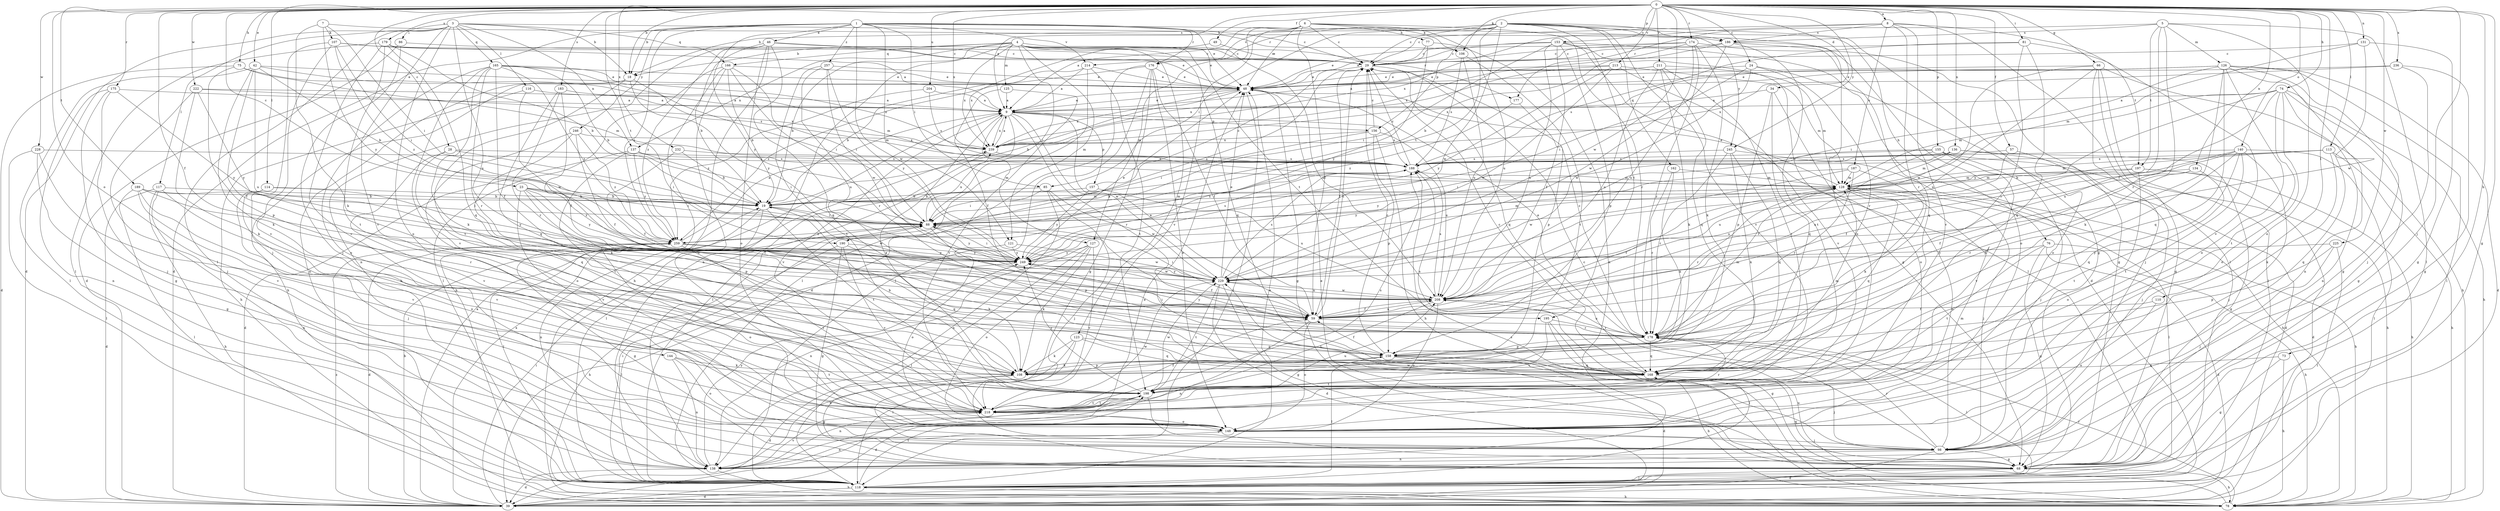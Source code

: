 strict digraph  {
0;
1;
2;
3;
4;
5;
6;
7;
8;
9;
18;
19;
23;
24;
28;
29;
34;
39;
42;
46;
48;
49;
57;
59;
66;
68;
73;
74;
75;
76;
77;
78;
81;
85;
86;
88;
98;
106;
107;
108;
110;
113;
114;
116;
117;
118;
121;
123;
125;
126;
127;
128;
131;
134;
136;
137;
138;
140;
144;
148;
153;
155;
156;
157;
158;
162;
165;
166;
168;
174;
175;
176;
177;
178;
179;
183;
186;
187;
188;
189;
190;
195;
197;
198;
204;
208;
211;
213;
214;
218;
222;
225;
228;
229;
232;
236;
239;
245;
246;
249;
257;
259;
0 -> 8  [label=a];
0 -> 9  [label=a];
0 -> 18  [label=b];
0 -> 23  [label=c];
0 -> 24  [label=c];
0 -> 28  [label=c];
0 -> 34  [label=d];
0 -> 42  [label=e];
0 -> 49  [label=f];
0 -> 57  [label=f];
0 -> 59  [label=f];
0 -> 66  [label=g];
0 -> 68  [label=g];
0 -> 73  [label=h];
0 -> 74  [label=h];
0 -> 75  [label=h];
0 -> 81  [label=i];
0 -> 98  [label=j];
0 -> 106  [label=k];
0 -> 110  [label=l];
0 -> 113  [label=l];
0 -> 114  [label=l];
0 -> 131  [label=n];
0 -> 134  [label=n];
0 -> 136  [label=n];
0 -> 140  [label=o];
0 -> 144  [label=o];
0 -> 153  [label=p];
0 -> 155  [label=p];
0 -> 174  [label=r];
0 -> 175  [label=r];
0 -> 179  [label=s];
0 -> 183  [label=s];
0 -> 189  [label=t];
0 -> 190  [label=t];
0 -> 204  [label=u];
0 -> 211  [label=v];
0 -> 213  [label=v];
0 -> 222  [label=w];
0 -> 225  [label=w];
0 -> 228  [label=w];
0 -> 229  [label=w];
0 -> 232  [label=x];
0 -> 236  [label=x];
0 -> 239  [label=x];
0 -> 245  [label=y];
1 -> 18  [label=b];
1 -> 29  [label=c];
1 -> 39  [label=d];
1 -> 46  [label=e];
1 -> 48  [label=e];
1 -> 85  [label=i];
1 -> 121  [label=m];
1 -> 176  [label=r];
1 -> 214  [label=v];
1 -> 229  [label=w];
1 -> 245  [label=y];
1 -> 246  [label=y];
1 -> 249  [label=y];
1 -> 257  [label=z];
1 -> 259  [label=z];
2 -> 18  [label=b];
2 -> 29  [label=c];
2 -> 68  [label=g];
2 -> 76  [label=h];
2 -> 85  [label=i];
2 -> 148  [label=o];
2 -> 156  [label=p];
2 -> 162  [label=q];
2 -> 176  [label=r];
2 -> 186  [label=s];
2 -> 190  [label=t];
2 -> 195  [label=t];
2 -> 214  [label=v];
2 -> 218  [label=v];
2 -> 229  [label=w];
3 -> 18  [label=b];
3 -> 39  [label=d];
3 -> 86  [label=i];
3 -> 106  [label=k];
3 -> 116  [label=l];
3 -> 117  [label=l];
3 -> 118  [label=l];
3 -> 137  [label=n];
3 -> 148  [label=o];
3 -> 165  [label=q];
3 -> 166  [label=q];
3 -> 208  [label=u];
3 -> 218  [label=v];
4 -> 18  [label=b];
4 -> 19  [label=b];
4 -> 48  [label=e];
4 -> 88  [label=i];
4 -> 121  [label=m];
4 -> 123  [label=m];
4 -> 125  [label=m];
4 -> 137  [label=n];
4 -> 138  [label=n];
4 -> 166  [label=q];
4 -> 168  [label=q];
4 -> 177  [label=r];
4 -> 195  [label=t];
4 -> 208  [label=u];
4 -> 239  [label=x];
5 -> 59  [label=f];
5 -> 118  [label=l];
5 -> 126  [label=m];
5 -> 148  [label=o];
5 -> 177  [label=r];
5 -> 178  [label=r];
5 -> 186  [label=s];
5 -> 197  [label=t];
6 -> 9  [label=a];
6 -> 29  [label=c];
6 -> 48  [label=e];
6 -> 59  [label=f];
6 -> 77  [label=h];
6 -> 106  [label=k];
6 -> 127  [label=m];
6 -> 178  [label=r];
6 -> 208  [label=u];
6 -> 218  [label=v];
7 -> 88  [label=i];
7 -> 107  [label=k];
7 -> 108  [label=k];
7 -> 186  [label=s];
7 -> 249  [label=y];
8 -> 29  [label=c];
8 -> 118  [label=l];
8 -> 178  [label=r];
8 -> 186  [label=s];
8 -> 187  [label=s];
8 -> 197  [label=t];
8 -> 218  [label=v];
8 -> 239  [label=x];
9 -> 48  [label=e];
9 -> 118  [label=l];
9 -> 127  [label=m];
9 -> 156  [label=p];
9 -> 157  [label=p];
9 -> 178  [label=r];
9 -> 188  [label=s];
9 -> 218  [label=v];
9 -> 229  [label=w];
9 -> 239  [label=x];
18 -> 78  [label=h];
18 -> 88  [label=i];
18 -> 138  [label=n];
18 -> 198  [label=t];
18 -> 249  [label=y];
19 -> 88  [label=i];
19 -> 118  [label=l];
19 -> 128  [label=m];
19 -> 138  [label=n];
19 -> 198  [label=t];
19 -> 229  [label=w];
23 -> 19  [label=b];
23 -> 59  [label=f];
23 -> 88  [label=i];
23 -> 158  [label=p];
23 -> 218  [label=v];
23 -> 249  [label=y];
23 -> 259  [label=z];
24 -> 48  [label=e];
24 -> 88  [label=i];
24 -> 148  [label=o];
24 -> 178  [label=r];
24 -> 229  [label=w];
28 -> 88  [label=i];
28 -> 168  [label=q];
28 -> 188  [label=s];
28 -> 218  [label=v];
29 -> 48  [label=e];
29 -> 59  [label=f];
29 -> 168  [label=q];
29 -> 259  [label=z];
34 -> 9  [label=a];
34 -> 148  [label=o];
34 -> 158  [label=p];
34 -> 168  [label=q];
39 -> 9  [label=a];
39 -> 19  [label=b];
39 -> 48  [label=e];
39 -> 88  [label=i];
39 -> 239  [label=x];
39 -> 259  [label=z];
42 -> 19  [label=b];
42 -> 48  [label=e];
42 -> 59  [label=f];
42 -> 108  [label=k];
42 -> 118  [label=l];
42 -> 188  [label=s];
42 -> 208  [label=u];
46 -> 19  [label=b];
46 -> 29  [label=c];
46 -> 48  [label=e];
46 -> 78  [label=h];
46 -> 138  [label=n];
46 -> 148  [label=o];
46 -> 168  [label=q];
46 -> 259  [label=z];
48 -> 9  [label=a];
48 -> 19  [label=b];
48 -> 68  [label=g];
48 -> 118  [label=l];
48 -> 239  [label=x];
49 -> 29  [label=c];
49 -> 239  [label=x];
57 -> 98  [label=j];
57 -> 188  [label=s];
57 -> 208  [label=u];
59 -> 9  [label=a];
59 -> 29  [label=c];
59 -> 138  [label=n];
59 -> 148  [label=o];
59 -> 178  [label=r];
59 -> 208  [label=u];
66 -> 48  [label=e];
66 -> 68  [label=g];
66 -> 78  [label=h];
66 -> 98  [label=j];
66 -> 118  [label=l];
66 -> 208  [label=u];
66 -> 229  [label=w];
68 -> 48  [label=e];
68 -> 78  [label=h];
68 -> 118  [label=l];
68 -> 168  [label=q];
73 -> 68  [label=g];
73 -> 78  [label=h];
73 -> 168  [label=q];
74 -> 9  [label=a];
74 -> 68  [label=g];
74 -> 78  [label=h];
74 -> 128  [label=m];
74 -> 138  [label=n];
74 -> 148  [label=o];
74 -> 198  [label=t];
74 -> 208  [label=u];
74 -> 249  [label=y];
75 -> 39  [label=d];
75 -> 48  [label=e];
75 -> 128  [label=m];
75 -> 158  [label=p];
76 -> 39  [label=d];
76 -> 68  [label=g];
76 -> 78  [label=h];
76 -> 198  [label=t];
76 -> 249  [label=y];
77 -> 29  [label=c];
77 -> 138  [label=n];
77 -> 249  [label=y];
78 -> 178  [label=r];
78 -> 188  [label=s];
78 -> 208  [label=u];
81 -> 29  [label=c];
81 -> 168  [label=q];
81 -> 178  [label=r];
81 -> 188  [label=s];
81 -> 218  [label=v];
85 -> 19  [label=b];
85 -> 88  [label=i];
85 -> 98  [label=j];
85 -> 138  [label=n];
85 -> 229  [label=w];
86 -> 29  [label=c];
86 -> 39  [label=d];
86 -> 98  [label=j];
88 -> 128  [label=m];
88 -> 158  [label=p];
88 -> 188  [label=s];
88 -> 239  [label=x];
88 -> 249  [label=y];
88 -> 259  [label=z];
98 -> 29  [label=c];
98 -> 39  [label=d];
98 -> 68  [label=g];
98 -> 128  [label=m];
98 -> 138  [label=n];
98 -> 178  [label=r];
98 -> 229  [label=w];
106 -> 188  [label=s];
106 -> 198  [label=t];
106 -> 208  [label=u];
107 -> 9  [label=a];
107 -> 29  [label=c];
107 -> 88  [label=i];
107 -> 98  [label=j];
107 -> 218  [label=v];
107 -> 259  [label=z];
108 -> 19  [label=b];
108 -> 39  [label=d];
108 -> 68  [label=g];
108 -> 158  [label=p];
110 -> 59  [label=f];
110 -> 148  [label=o];
113 -> 19  [label=b];
113 -> 78  [label=h];
113 -> 108  [label=k];
113 -> 128  [label=m];
113 -> 168  [label=q];
113 -> 188  [label=s];
114 -> 19  [label=b];
114 -> 98  [label=j];
114 -> 148  [label=o];
114 -> 249  [label=y];
116 -> 9  [label=a];
116 -> 78  [label=h];
116 -> 229  [label=w];
117 -> 19  [label=b];
117 -> 39  [label=d];
117 -> 78  [label=h];
117 -> 138  [label=n];
117 -> 218  [label=v];
118 -> 39  [label=d];
118 -> 48  [label=e];
118 -> 78  [label=h];
118 -> 88  [label=i];
118 -> 198  [label=t];
121 -> 148  [label=o];
121 -> 229  [label=w];
121 -> 249  [label=y];
123 -> 108  [label=k];
123 -> 118  [label=l];
123 -> 138  [label=n];
123 -> 158  [label=p];
123 -> 168  [label=q];
125 -> 9  [label=a];
125 -> 59  [label=f];
125 -> 218  [label=v];
126 -> 39  [label=d];
126 -> 48  [label=e];
126 -> 68  [label=g];
126 -> 88  [label=i];
126 -> 108  [label=k];
126 -> 118  [label=l];
126 -> 138  [label=n];
126 -> 148  [label=o];
126 -> 168  [label=q];
126 -> 239  [label=x];
127 -> 108  [label=k];
127 -> 118  [label=l];
127 -> 138  [label=n];
127 -> 148  [label=o];
127 -> 218  [label=v];
127 -> 249  [label=y];
128 -> 19  [label=b];
128 -> 48  [label=e];
128 -> 59  [label=f];
128 -> 78  [label=h];
128 -> 98  [label=j];
128 -> 118  [label=l];
128 -> 148  [label=o];
128 -> 168  [label=q];
128 -> 178  [label=r];
131 -> 29  [label=c];
131 -> 68  [label=g];
131 -> 128  [label=m];
131 -> 229  [label=w];
134 -> 59  [label=f];
134 -> 128  [label=m];
134 -> 178  [label=r];
134 -> 198  [label=t];
136 -> 39  [label=d];
136 -> 68  [label=g];
136 -> 88  [label=i];
136 -> 128  [label=m];
136 -> 188  [label=s];
137 -> 39  [label=d];
137 -> 88  [label=i];
137 -> 188  [label=s];
137 -> 198  [label=t];
137 -> 259  [label=z];
138 -> 39  [label=d];
138 -> 78  [label=h];
138 -> 88  [label=i];
138 -> 218  [label=v];
138 -> 249  [label=y];
140 -> 59  [label=f];
140 -> 98  [label=j];
140 -> 118  [label=l];
140 -> 158  [label=p];
140 -> 168  [label=q];
140 -> 188  [label=s];
140 -> 198  [label=t];
140 -> 208  [label=u];
144 -> 108  [label=k];
144 -> 138  [label=n];
144 -> 148  [label=o];
144 -> 198  [label=t];
148 -> 98  [label=j];
148 -> 138  [label=n];
153 -> 29  [label=c];
153 -> 39  [label=d];
153 -> 48  [label=e];
153 -> 59  [label=f];
153 -> 68  [label=g];
153 -> 88  [label=i];
153 -> 118  [label=l];
153 -> 158  [label=p];
153 -> 208  [label=u];
155 -> 59  [label=f];
155 -> 78  [label=h];
155 -> 98  [label=j];
155 -> 188  [label=s];
155 -> 218  [label=v];
155 -> 249  [label=y];
156 -> 29  [label=c];
156 -> 78  [label=h];
156 -> 88  [label=i];
156 -> 158  [label=p];
156 -> 208  [label=u];
156 -> 239  [label=x];
157 -> 19  [label=b];
157 -> 29  [label=c];
157 -> 208  [label=u];
157 -> 249  [label=y];
158 -> 29  [label=c];
158 -> 39  [label=d];
158 -> 59  [label=f];
158 -> 78  [label=h];
158 -> 108  [label=k];
158 -> 118  [label=l];
158 -> 168  [label=q];
162 -> 108  [label=k];
162 -> 128  [label=m];
162 -> 178  [label=r];
165 -> 19  [label=b];
165 -> 48  [label=e];
165 -> 59  [label=f];
165 -> 108  [label=k];
165 -> 128  [label=m];
165 -> 148  [label=o];
165 -> 178  [label=r];
165 -> 218  [label=v];
165 -> 239  [label=x];
165 -> 259  [label=z];
166 -> 19  [label=b];
166 -> 48  [label=e];
166 -> 78  [label=h];
166 -> 88  [label=i];
166 -> 118  [label=l];
166 -> 148  [label=o];
166 -> 208  [label=u];
168 -> 29  [label=c];
168 -> 88  [label=i];
168 -> 98  [label=j];
168 -> 128  [label=m];
168 -> 188  [label=s];
168 -> 198  [label=t];
174 -> 29  [label=c];
174 -> 48  [label=e];
174 -> 68  [label=g];
174 -> 108  [label=k];
174 -> 178  [label=r];
174 -> 208  [label=u];
174 -> 239  [label=x];
175 -> 9  [label=a];
175 -> 68  [label=g];
175 -> 98  [label=j];
175 -> 138  [label=n];
175 -> 249  [label=y];
176 -> 39  [label=d];
176 -> 48  [label=e];
176 -> 59  [label=f];
176 -> 68  [label=g];
176 -> 118  [label=l];
176 -> 148  [label=o];
176 -> 259  [label=z];
177 -> 158  [label=p];
177 -> 259  [label=z];
178 -> 29  [label=c];
178 -> 48  [label=e];
178 -> 118  [label=l];
178 -> 128  [label=m];
178 -> 158  [label=p];
178 -> 168  [label=q];
178 -> 208  [label=u];
178 -> 249  [label=y];
179 -> 19  [label=b];
179 -> 29  [label=c];
179 -> 118  [label=l];
179 -> 168  [label=q];
179 -> 198  [label=t];
179 -> 218  [label=v];
183 -> 9  [label=a];
183 -> 59  [label=f];
183 -> 168  [label=q];
183 -> 178  [label=r];
186 -> 19  [label=b];
186 -> 29  [label=c];
186 -> 148  [label=o];
186 -> 168  [label=q];
186 -> 198  [label=t];
186 -> 229  [label=w];
187 -> 108  [label=k];
187 -> 128  [label=m];
187 -> 178  [label=r];
187 -> 229  [label=w];
187 -> 249  [label=y];
188 -> 29  [label=c];
188 -> 128  [label=m];
189 -> 19  [label=b];
189 -> 88  [label=i];
189 -> 108  [label=k];
189 -> 118  [label=l];
189 -> 178  [label=r];
189 -> 218  [label=v];
190 -> 68  [label=g];
190 -> 78  [label=h];
190 -> 108  [label=k];
190 -> 218  [label=v];
190 -> 249  [label=y];
195 -> 68  [label=g];
195 -> 118  [label=l];
195 -> 178  [label=r];
195 -> 218  [label=v];
197 -> 39  [label=d];
197 -> 78  [label=h];
197 -> 128  [label=m];
197 -> 148  [label=o];
197 -> 208  [label=u];
198 -> 9  [label=a];
198 -> 39  [label=d];
198 -> 68  [label=g];
198 -> 138  [label=n];
198 -> 218  [label=v];
198 -> 229  [label=w];
198 -> 249  [label=y];
204 -> 9  [label=a];
204 -> 188  [label=s];
204 -> 259  [label=z];
208 -> 59  [label=f];
208 -> 88  [label=i];
208 -> 148  [label=o];
208 -> 188  [label=s];
208 -> 198  [label=t];
208 -> 229  [label=w];
211 -> 9  [label=a];
211 -> 48  [label=e];
211 -> 108  [label=k];
211 -> 128  [label=m];
211 -> 168  [label=q];
211 -> 198  [label=t];
211 -> 208  [label=u];
213 -> 48  [label=e];
213 -> 128  [label=m];
213 -> 218  [label=v];
213 -> 229  [label=w];
213 -> 239  [label=x];
213 -> 249  [label=y];
214 -> 9  [label=a];
214 -> 19  [label=b];
214 -> 48  [label=e];
214 -> 118  [label=l];
214 -> 198  [label=t];
218 -> 59  [label=f];
218 -> 148  [label=o];
218 -> 178  [label=r];
218 -> 188  [label=s];
218 -> 198  [label=t];
218 -> 208  [label=u];
218 -> 229  [label=w];
222 -> 9  [label=a];
222 -> 98  [label=j];
222 -> 108  [label=k];
222 -> 239  [label=x];
222 -> 249  [label=y];
225 -> 98  [label=j];
225 -> 118  [label=l];
225 -> 158  [label=p];
225 -> 249  [label=y];
228 -> 68  [label=g];
228 -> 118  [label=l];
228 -> 188  [label=s];
228 -> 218  [label=v];
229 -> 39  [label=d];
229 -> 48  [label=e];
229 -> 68  [label=g];
229 -> 188  [label=s];
229 -> 198  [label=t];
229 -> 208  [label=u];
229 -> 249  [label=y];
232 -> 19  [label=b];
232 -> 59  [label=f];
232 -> 188  [label=s];
236 -> 48  [label=e];
236 -> 68  [label=g];
236 -> 98  [label=j];
236 -> 239  [label=x];
239 -> 9  [label=a];
239 -> 118  [label=l];
239 -> 188  [label=s];
245 -> 78  [label=h];
245 -> 108  [label=k];
245 -> 168  [label=q];
245 -> 178  [label=r];
245 -> 188  [label=s];
246 -> 59  [label=f];
246 -> 108  [label=k];
246 -> 148  [label=o];
246 -> 239  [label=x];
246 -> 259  [label=z];
249 -> 48  [label=e];
249 -> 59  [label=f];
249 -> 88  [label=i];
249 -> 118  [label=l];
249 -> 229  [label=w];
257 -> 48  [label=e];
257 -> 178  [label=r];
257 -> 198  [label=t];
257 -> 229  [label=w];
257 -> 249  [label=y];
259 -> 9  [label=a];
259 -> 39  [label=d];
259 -> 68  [label=g];
259 -> 148  [label=o];
259 -> 168  [label=q];
259 -> 188  [label=s];
259 -> 218  [label=v];
259 -> 249  [label=y];
}
